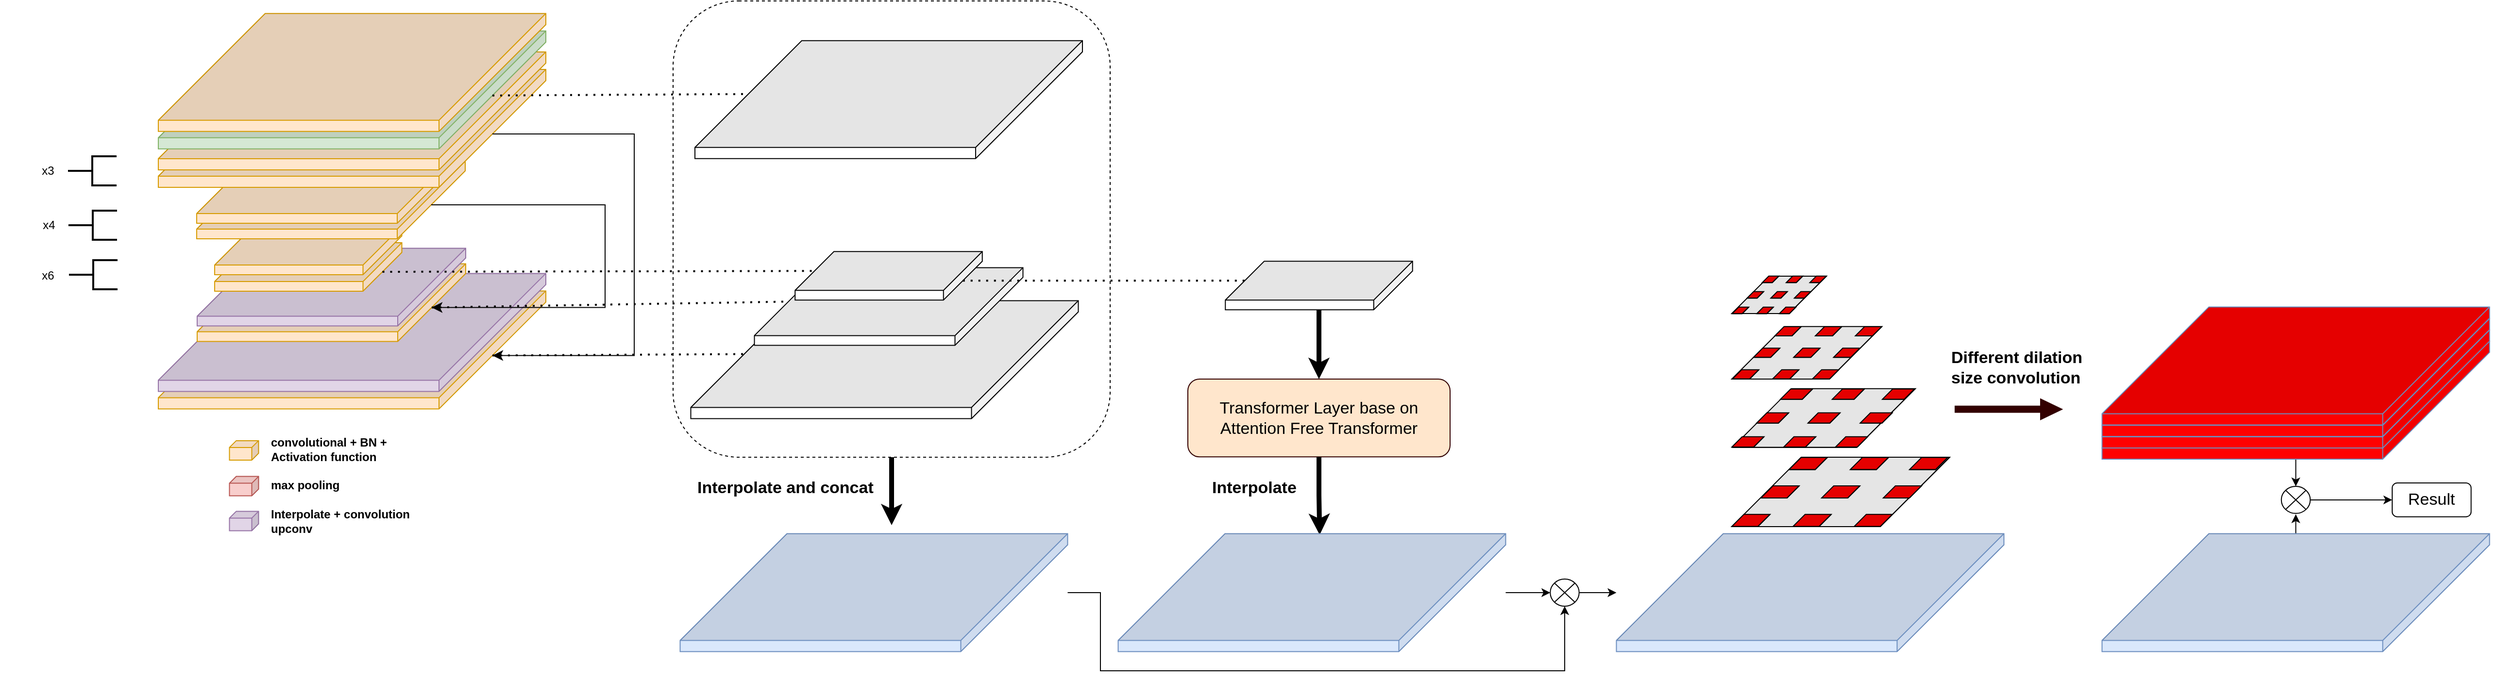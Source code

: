 <mxfile version="20.7.4" type="github">
  <diagram id="2DUUnCYvBqpXvS4ZBxQc" name="Recurrent Neural Network (RNN)">
    <mxGraphModel dx="3474" dy="1540" grid="1" gridSize="10" guides="1" tooltips="1" connect="1" arrows="1" fold="1" page="1" pageScale="1" pageWidth="827" pageHeight="1169" math="0" shadow="0">
      <root>
        <mxCell id="0" />
        <mxCell id="1" parent="0" />
        <mxCell id="FcZPNLN2SZ12-Trmu3FX-275" style="edgeStyle=orthogonalEdgeStyle;rounded=0;orthogonalLoop=1;jettySize=auto;html=1;fontSize=17;strokeWidth=5;" edge="1" parent="1" source="FcZPNLN2SZ12-Trmu3FX-272">
          <mxGeometry relative="1" as="geometry">
            <mxPoint x="855" y="1120" as="targetPoint" />
          </mxGeometry>
        </mxCell>
        <mxCell id="FcZPNLN2SZ12-Trmu3FX-272" value="" style="rounded=1;whiteSpace=wrap;html=1;gradientColor=none;fillColor=none;dashed=1;" vertex="1" parent="1">
          <mxGeometry x="630" y="580" width="450" height="470" as="geometry" />
        </mxCell>
        <mxCell id="FcZPNLN2SZ12-Trmu3FX-245" value="" style="group" vertex="1" connectable="0" parent="1">
          <mxGeometry x="100" y="860.69" width="399" height="139.5" as="geometry" />
        </mxCell>
        <mxCell id="FcZPNLN2SZ12-Trmu3FX-216" value="" style="shape=cube;whiteSpace=wrap;html=1;boundedLbl=1;backgroundOutline=1;darkOpacity=0.05;darkOpacity2=0.1;size=110;direction=east;flipH=0;fillColor=#ffe6cc;strokeColor=#d79b00;rotation=90;" vertex="1" parent="FcZPNLN2SZ12-Trmu3FX-245">
          <mxGeometry x="138.75" y="-120.75" width="121.5" height="399" as="geometry" />
        </mxCell>
        <mxCell id="FcZPNLN2SZ12-Trmu3FX-217" value="" style="shape=cube;whiteSpace=wrap;html=1;boundedLbl=1;backgroundOutline=1;darkOpacity=0.05;darkOpacity2=0.1;size=110;direction=east;flipH=0;fillColor=#e1d5e7;strokeColor=#9673a6;rotation=90;" vertex="1" parent="FcZPNLN2SZ12-Trmu3FX-245">
          <mxGeometry x="138.75" y="-138.75" width="121.5" height="399" as="geometry" />
        </mxCell>
        <mxCell id="FcZPNLN2SZ12-Trmu3FX-240" value="" style="group" vertex="1" connectable="0" parent="1">
          <mxGeometry x="140" y="834.75" width="276.5" height="96" as="geometry" />
        </mxCell>
        <mxCell id="FcZPNLN2SZ12-Trmu3FX-241" value="" style="shape=cube;whiteSpace=wrap;html=1;boundedLbl=1;backgroundOutline=1;darkOpacity=0.05;darkOpacity2=0.1;size=70;direction=east;flipH=0;fillColor=#ffe6cc;strokeColor=#d79b00;rotation=90;" vertex="1" parent="FcZPNLN2SZ12-Trmu3FX-240">
          <mxGeometry x="98.25" y="-82.25" width="80" height="276.5" as="geometry" />
        </mxCell>
        <mxCell id="FcZPNLN2SZ12-Trmu3FX-242" value="" style="shape=cube;whiteSpace=wrap;html=1;boundedLbl=1;backgroundOutline=1;darkOpacity=0.05;darkOpacity2=0.1;size=70;direction=east;flipH=0;fillColor=#e1d5e7;strokeColor=#9673a6;rotation=90;" vertex="1" parent="FcZPNLN2SZ12-Trmu3FX-240">
          <mxGeometry x="98.25" y="-98.25" width="80" height="276.5" as="geometry" />
        </mxCell>
        <mxCell id="FcZPNLN2SZ12-Trmu3FX-188" value="" style="group" vertex="1" connectable="0" parent="1">
          <mxGeometry x="158.005" y="812.005" width="192.75" height="67" as="geometry" />
        </mxCell>
        <mxCell id="FcZPNLN2SZ12-Trmu3FX-132" value="" style="shape=cube;whiteSpace=wrap;html=1;boundedLbl=1;backgroundOutline=1;darkOpacity=0.05;darkOpacity2=0.1;size=40;direction=east;flipH=0;fillColor=#ffe6cc;strokeColor=#d79b00;rotation=90;" vertex="1" parent="FcZPNLN2SZ12-Trmu3FX-188">
          <mxGeometry x="71.375" y="-54.375" width="50" height="192.75" as="geometry" />
        </mxCell>
        <mxCell id="FcZPNLN2SZ12-Trmu3FX-175" value="" style="shape=cube;whiteSpace=wrap;html=1;boundedLbl=1;backgroundOutline=1;darkOpacity=0.05;darkOpacity2=0.1;size=40;direction=east;flipH=0;fillColor=#ffe6cc;strokeColor=#d79b00;rotation=90;" vertex="1" parent="FcZPNLN2SZ12-Trmu3FX-188">
          <mxGeometry x="71.375" y="-71.375" width="50" height="192.75" as="geometry" />
        </mxCell>
        <mxCell id="FcZPNLN2SZ12-Trmu3FX-189" value="" style="group" vertex="1" connectable="0" parent="1">
          <mxGeometry x="139.5" y="729" width="276.5" height="96" as="geometry" />
        </mxCell>
        <mxCell id="FcZPNLN2SZ12-Trmu3FX-129" value="" style="shape=cube;whiteSpace=wrap;html=1;boundedLbl=1;backgroundOutline=1;darkOpacity=0.05;darkOpacity2=0.1;size=70;direction=east;flipH=0;fillColor=#ffe6cc;strokeColor=#d79b00;rotation=90;" vertex="1" parent="FcZPNLN2SZ12-Trmu3FX-189">
          <mxGeometry x="98.25" y="-82.25" width="80" height="276.5" as="geometry" />
        </mxCell>
        <mxCell id="FcZPNLN2SZ12-Trmu3FX-174" value="" style="shape=cube;whiteSpace=wrap;html=1;boundedLbl=1;backgroundOutline=1;darkOpacity=0.05;darkOpacity2=0.1;size=70;direction=east;flipH=0;fillColor=#ffe6cc;strokeColor=#d79b00;rotation=90;" vertex="1" parent="FcZPNLN2SZ12-Trmu3FX-189">
          <mxGeometry x="98.25" y="-98.25" width="80" height="276.5" as="geometry" />
        </mxCell>
        <mxCell id="FcZPNLN2SZ12-Trmu3FX-125" value="" style="shape=cube;whiteSpace=wrap;html=1;boundedLbl=1;backgroundOutline=1;darkOpacity=0.05;darkOpacity2=0.1;size=110;direction=east;flipH=0;fillColor=#ffe6cc;strokeColor=#d79b00;rotation=90;" vertex="1" parent="1">
          <mxGeometry x="238.75" y="511.75" width="121.5" height="399" as="geometry" />
        </mxCell>
        <mxCell id="FcZPNLN2SZ12-Trmu3FX-126" value="" style="shape=cube;whiteSpace=wrap;html=1;boundedLbl=1;backgroundOutline=1;darkOpacity=0.05;darkOpacity2=0.1;size=110;direction=east;flipH=0;fillColor=#ffe6cc;strokeColor=#d79b00;rotation=90;" vertex="1" parent="1">
          <mxGeometry x="238.75" y="493.75" width="121.5" height="399" as="geometry" />
        </mxCell>
        <mxCell id="FcZPNLN2SZ12-Trmu3FX-222" value="" style="shape=cube;whiteSpace=wrap;html=1;boundedLbl=1;backgroundOutline=1;darkOpacity=0.05;darkOpacity2=0.1;size=110;direction=east;flipH=0;fillColor=#d5e8d4;strokeColor=#82b366;rotation=90;" vertex="1" parent="1">
          <mxGeometry x="238.75" y="472.12" width="121.5" height="399" as="geometry" />
        </mxCell>
        <mxCell id="FcZPNLN2SZ12-Trmu3FX-223" value="" style="shape=cube;whiteSpace=wrap;html=1;boundedLbl=1;backgroundOutline=1;darkOpacity=0.05;darkOpacity2=0.1;size=110;direction=east;flipH=0;fillColor=#ffe6cc;strokeColor=#d79b00;rotation=90;" vertex="1" parent="1">
          <mxGeometry x="238.75" y="454.12" width="121.5" height="399" as="geometry" />
        </mxCell>
        <mxCell id="FcZPNLN2SZ12-Trmu3FX-229" value="" style="group" vertex="1" connectable="0" parent="1">
          <mxGeometry x="-63" y="740" width="120" height="30" as="geometry" />
        </mxCell>
        <mxCell id="FcZPNLN2SZ12-Trmu3FX-224" value="x3" style="text;html=1;strokeColor=none;fillColor=none;align=center;verticalAlign=middle;whiteSpace=wrap;rounded=0;" vertex="1" parent="FcZPNLN2SZ12-Trmu3FX-229">
          <mxGeometry y="5" width="99" height="20" as="geometry" />
        </mxCell>
        <mxCell id="FcZPNLN2SZ12-Trmu3FX-226" value="" style="strokeWidth=2;html=1;shape=mxgraph.flowchart.annotation_2;align=left;labelPosition=right;pointerEvents=1;" vertex="1" parent="FcZPNLN2SZ12-Trmu3FX-229">
          <mxGeometry x="70" width="50" height="30" as="geometry" />
        </mxCell>
        <mxCell id="FcZPNLN2SZ12-Trmu3FX-230" value="" style="group" vertex="1" connectable="0" parent="1">
          <mxGeometry x="12.5" y="796.01" width="120" height="30" as="geometry" />
        </mxCell>
        <mxCell id="FcZPNLN2SZ12-Trmu3FX-231" value="x4" style="text;html=1;strokeColor=none;fillColor=none;align=center;verticalAlign=middle;whiteSpace=wrap;rounded=0;" vertex="1" parent="FcZPNLN2SZ12-Trmu3FX-230">
          <mxGeometry x="-75" y="5" width="99" height="20" as="geometry" />
        </mxCell>
        <mxCell id="FcZPNLN2SZ12-Trmu3FX-232" value="" style="strokeWidth=2;html=1;shape=mxgraph.flowchart.annotation_2;align=left;labelPosition=right;pointerEvents=1;" vertex="1" parent="FcZPNLN2SZ12-Trmu3FX-230">
          <mxGeometry x="-5" width="50" height="30" as="geometry" />
        </mxCell>
        <mxCell id="FcZPNLN2SZ12-Trmu3FX-234" value="x6" style="text;html=1;strokeColor=none;fillColor=none;align=center;verticalAlign=middle;whiteSpace=wrap;rounded=0;" vertex="1" parent="1">
          <mxGeometry x="-63" y="853.12" width="99" height="20" as="geometry" />
        </mxCell>
        <mxCell id="FcZPNLN2SZ12-Trmu3FX-236" value="" style="shape=cube;whiteSpace=wrap;html=1;boundedLbl=1;backgroundOutline=1;darkOpacity=0.05;darkOpacity2=0.1;size=7;direction=east;flipH=1;fillColor=#ffe6cc;strokeColor=#d79b00;" vertex="1" parent="1">
          <mxGeometry x="173.25" y="1032.94" width="30" height="20" as="geometry" />
        </mxCell>
        <mxCell id="FcZPNLN2SZ12-Trmu3FX-237" value="convolutional + BN + Activation function" style="text;html=1;strokeColor=none;fillColor=none;align=left;verticalAlign=middle;whiteSpace=wrap;rounded=0;fontStyle=1" vertex="1" parent="1">
          <mxGeometry x="214.25" y="1030" width="169" height="23.88" as="geometry" />
        </mxCell>
        <mxCell id="FcZPNLN2SZ12-Trmu3FX-238" value="" style="shape=cube;whiteSpace=wrap;html=1;boundedLbl=1;backgroundOutline=1;darkOpacity=0.05;darkOpacity2=0.1;size=7;direction=east;flipH=1;fillColor=#f8cecc;strokeColor=#b85450;" vertex="1" parent="1">
          <mxGeometry x="173.25" y="1069.81" width="30" height="20" as="geometry" />
        </mxCell>
        <mxCell id="FcZPNLN2SZ12-Trmu3FX-239" value="max pooling" style="text;html=1;strokeColor=none;fillColor=none;align=left;verticalAlign=middle;whiteSpace=wrap;rounded=0;fontStyle=1" vertex="1" parent="1">
          <mxGeometry x="214.25" y="1066.87" width="138" height="23.88" as="geometry" />
        </mxCell>
        <mxCell id="FcZPNLN2SZ12-Trmu3FX-233" value="" style="strokeWidth=2;html=1;shape=mxgraph.flowchart.annotation_2;align=left;labelPosition=right;pointerEvents=1;" vertex="1" parent="1">
          <mxGeometry x="8" y="847" width="50" height="30" as="geometry" />
        </mxCell>
        <mxCell id="FcZPNLN2SZ12-Trmu3FX-247" value="" style="shape=cube;whiteSpace=wrap;html=1;boundedLbl=1;backgroundOutline=1;darkOpacity=0.05;darkOpacity2=0.1;size=7;direction=east;flipH=1;fillColor=#e1d5e7;strokeColor=#9673a6;" vertex="1" parent="1">
          <mxGeometry x="173.25" y="1105.69" width="30" height="20" as="geometry" />
        </mxCell>
        <mxCell id="FcZPNLN2SZ12-Trmu3FX-248" value="Interpolate + convolution&lt;br&gt;upconv" style="text;html=1;strokeColor=none;fillColor=none;align=left;verticalAlign=middle;whiteSpace=wrap;rounded=0;fontStyle=1" vertex="1" parent="1">
          <mxGeometry x="214.25" y="1103.75" width="156.5" height="23.88" as="geometry" />
        </mxCell>
        <mxCell id="FcZPNLN2SZ12-Trmu3FX-252" value="" style="edgeStyle=elbowEdgeStyle;elbow=horizontal;endArrow=classic;html=1;curved=0;rounded=0;endSize=8;startSize=8;exitX=0;exitY=0;exitDx=66.5;exitDy=55;exitPerimeter=0;entryX=0;entryY=0;entryDx=66.5;entryDy=55;entryPerimeter=0;" edge="1" parent="1" source="FcZPNLN2SZ12-Trmu3FX-125" target="FcZPNLN2SZ12-Trmu3FX-216">
          <mxGeometry width="50" height="50" relative="1" as="geometry">
            <mxPoint x="270" y="840" as="sourcePoint" />
            <mxPoint x="320" y="790" as="targetPoint" />
            <Array as="points">
              <mxPoint x="590" y="830" />
            </Array>
          </mxGeometry>
        </mxCell>
        <mxCell id="FcZPNLN2SZ12-Trmu3FX-253" value="" style="edgeStyle=elbowEdgeStyle;elbow=horizontal;endArrow=classic;html=1;curved=0;rounded=0;endSize=8;startSize=8;exitX=0;exitY=0;exitDx=45;exitDy=35;exitPerimeter=0;entryX=0;entryY=0;entryDx=45;entryDy=35;entryPerimeter=0;" edge="1" parent="1" source="FcZPNLN2SZ12-Trmu3FX-129" target="FcZPNLN2SZ12-Trmu3FX-241">
          <mxGeometry width="50" height="50" relative="1" as="geometry">
            <mxPoint x="454.0" y="727.0" as="sourcePoint" />
            <mxPoint x="454.0" y="955.19" as="targetPoint" />
            <Array as="points">
              <mxPoint x="560" y="850" />
            </Array>
          </mxGeometry>
        </mxCell>
        <mxCell id="FcZPNLN2SZ12-Trmu3FX-260" value="" style="shape=cube;whiteSpace=wrap;html=1;boundedLbl=1;backgroundOutline=1;darkOpacity=0.05;darkOpacity2=0.1;size=110;direction=east;flipH=0;rotation=90;" vertex="1" parent="1">
          <mxGeometry x="791.25" y="482.12" width="121.5" height="399" as="geometry" />
        </mxCell>
        <mxCell id="FcZPNLN2SZ12-Trmu3FX-264" value="" style="shape=cube;whiteSpace=wrap;html=1;boundedLbl=1;backgroundOutline=1;darkOpacity=0.05;darkOpacity2=0.1;size=110;direction=east;flipH=0;rotation=90;" vertex="1" parent="1">
          <mxGeometry x="787" y="750" width="121.5" height="399" as="geometry" />
        </mxCell>
        <mxCell id="FcZPNLN2SZ12-Trmu3FX-263" value="" style="shape=cube;whiteSpace=wrap;html=1;boundedLbl=1;backgroundOutline=1;darkOpacity=0.05;darkOpacity2=0.1;size=70;direction=east;flipH=0;rotation=90;" vertex="1" parent="1">
          <mxGeometry x="812" y="756.44" width="80" height="276.5" as="geometry" />
        </mxCell>
        <mxCell id="FcZPNLN2SZ12-Trmu3FX-266" value="" style="shape=cube;whiteSpace=wrap;html=1;boundedLbl=1;backgroundOutline=1;darkOpacity=0.05;darkOpacity2=0.1;size=40;direction=east;flipH=0;rotation=90;" vertex="1" parent="1">
          <mxGeometry x="827" y="766.74" width="50" height="192.75" as="geometry" />
        </mxCell>
        <mxCell id="FcZPNLN2SZ12-Trmu3FX-268" value="" style="endArrow=none;dashed=1;html=1;dashPattern=1 3;strokeWidth=2;rounded=0;exitX=0;exitY=0;exitDx=66.5;exitDy=55;exitPerimeter=0;entryX=0;entryY=0;entryDx=55;entryDy=344;entryPerimeter=0;" edge="1" parent="1" source="FcZPNLN2SZ12-Trmu3FX-222" target="FcZPNLN2SZ12-Trmu3FX-260">
          <mxGeometry width="50" height="50" relative="1" as="geometry">
            <mxPoint x="390" y="840" as="sourcePoint" />
            <mxPoint x="440" y="790" as="targetPoint" />
          </mxGeometry>
        </mxCell>
        <mxCell id="FcZPNLN2SZ12-Trmu3FX-269" value="" style="endArrow=none;dashed=1;html=1;dashPattern=1 3;strokeWidth=2;rounded=0;exitX=0;exitY=0;exitDx=30;exitDy=20;exitPerimeter=0;entryX=0;entryY=0;entryDx=20;entryDy=172.75;entryPerimeter=0;" edge="1" parent="1" source="FcZPNLN2SZ12-Trmu3FX-132" target="FcZPNLN2SZ12-Trmu3FX-266">
          <mxGeometry width="50" height="50" relative="1" as="geometry">
            <mxPoint x="447.0" y="824.59" as="sourcePoint" />
            <mxPoint x="640" y="854" as="targetPoint" />
          </mxGeometry>
        </mxCell>
        <mxCell id="FcZPNLN2SZ12-Trmu3FX-270" value="" style="endArrow=none;dashed=1;html=1;dashPattern=1 3;strokeWidth=2;rounded=0;exitX=0;exitY=0;exitDx=45;exitDy=35;exitPerimeter=0;entryX=0;entryY=0;entryDx=35;entryDy=241.5;entryPerimeter=0;" edge="1" parent="1" source="FcZPNLN2SZ12-Trmu3FX-241" target="FcZPNLN2SZ12-Trmu3FX-263">
          <mxGeometry width="50" height="50" relative="1" as="geometry">
            <mxPoint x="390" y="900" as="sourcePoint" />
            <mxPoint x="745.625" y="868.115" as="targetPoint" />
          </mxGeometry>
        </mxCell>
        <mxCell id="FcZPNLN2SZ12-Trmu3FX-271" value="" style="endArrow=none;dashed=1;html=1;dashPattern=1 3;strokeWidth=2;rounded=0;exitX=0;exitY=0;exitDx=66.5;exitDy=55;exitPerimeter=0;entryX=0;entryY=0;entryDx=55;entryDy=344;entryPerimeter=0;" edge="1" parent="1" source="FcZPNLN2SZ12-Trmu3FX-216" target="FcZPNLN2SZ12-Trmu3FX-264">
          <mxGeometry width="50" height="50" relative="1" as="geometry">
            <mxPoint x="391.5" y="905.75" as="sourcePoint" />
            <mxPoint x="758.75" y="899.69" as="targetPoint" />
          </mxGeometry>
        </mxCell>
        <mxCell id="FcZPNLN2SZ12-Trmu3FX-273" value="&lt;font style=&quot;font-size: 17px;&quot;&gt;Interpolate and concat&lt;/font&gt;" style="text;html=1;strokeColor=none;fillColor=none;align=left;verticalAlign=middle;whiteSpace=wrap;rounded=0;fontStyle=1" vertex="1" parent="1">
          <mxGeometry x="652.5" y="1069.81" width="224.5" height="23.88" as="geometry" />
        </mxCell>
        <mxCell id="FcZPNLN2SZ12-Trmu3FX-390" style="edgeStyle=orthogonalEdgeStyle;rounded=0;orthogonalLoop=1;jettySize=auto;html=1;entryX=0.5;entryY=1;entryDx=0;entryDy=0;strokeWidth=1;fontSize=17;" edge="1" parent="1" source="FcZPNLN2SZ12-Trmu3FX-274" target="FcZPNLN2SZ12-Trmu3FX-387">
          <mxGeometry relative="1" as="geometry">
            <Array as="points">
              <mxPoint x="1070" y="1189" />
              <mxPoint x="1070" y="1270" />
              <mxPoint x="1548" y="1270" />
            </Array>
          </mxGeometry>
        </mxCell>
        <mxCell id="FcZPNLN2SZ12-Trmu3FX-274" value="" style="shape=cube;whiteSpace=wrap;html=1;boundedLbl=1;backgroundOutline=1;darkOpacity=0.05;darkOpacity2=0.1;size=110;direction=east;flipH=0;rotation=90;fillColor=#dae8fc;strokeColor=#6c8ebf;" vertex="1" parent="1">
          <mxGeometry x="776" y="990" width="121.5" height="399" as="geometry" />
        </mxCell>
        <mxCell id="FcZPNLN2SZ12-Trmu3FX-276" value="" style="endArrow=none;dashed=1;html=1;dashPattern=1 3;strokeWidth=2;rounded=0;exitX=0;exitY=0;exitDx=30;exitDy=20;exitPerimeter=0;entryX=0;entryY=0;entryDx=20;entryDy=172.75;entryPerimeter=0;" edge="1" parent="1" source="FcZPNLN2SZ12-Trmu3FX-266" target="FcZPNLN2SZ12-Trmu3FX-277">
          <mxGeometry width="50" height="50" relative="1" as="geometry">
            <mxPoint x="1159.995" y="767.635" as="sourcePoint" />
            <mxPoint x="1200" y="868" as="targetPoint" />
          </mxGeometry>
        </mxCell>
        <mxCell id="FcZPNLN2SZ12-Trmu3FX-277" value="" style="shape=cube;whiteSpace=wrap;html=1;boundedLbl=1;backgroundOutline=1;darkOpacity=0.05;darkOpacity2=0.1;size=40;direction=east;flipH=0;rotation=90;" vertex="1" parent="1">
          <mxGeometry x="1270" y="776.74" width="50" height="192.75" as="geometry" />
        </mxCell>
        <mxCell id="FcZPNLN2SZ12-Trmu3FX-278" value="Transformer Layer base on Attention Free Transformer" style="rounded=1;whiteSpace=wrap;html=1;fontSize=17;fillColor=#ffe6cc;strokeColor=#330000;" vertex="1" parent="1">
          <mxGeometry x="1160" y="969.49" width="270" height="80.19" as="geometry" />
        </mxCell>
        <mxCell id="FcZPNLN2SZ12-Trmu3FX-279" style="edgeStyle=orthogonalEdgeStyle;rounded=0;orthogonalLoop=1;jettySize=auto;html=1;fontSize=17;strokeWidth=5;entryX=0.5;entryY=0;entryDx=0;entryDy=0;" edge="1" parent="1" source="FcZPNLN2SZ12-Trmu3FX-277" target="FcZPNLN2SZ12-Trmu3FX-278">
          <mxGeometry relative="1" as="geometry">
            <mxPoint x="901.0" y="1130" as="targetPoint" />
            <mxPoint x="901.0" y="1060" as="sourcePoint" />
          </mxGeometry>
        </mxCell>
        <mxCell id="FcZPNLN2SZ12-Trmu3FX-281" style="edgeStyle=orthogonalEdgeStyle;rounded=0;orthogonalLoop=1;jettySize=auto;html=1;fontSize=17;strokeWidth=5;entryX=0.01;entryY=0.48;entryDx=0;entryDy=0;entryPerimeter=0;exitX=0.5;exitY=1;exitDx=0;exitDy=0;" edge="1" parent="1" source="FcZPNLN2SZ12-Trmu3FX-278" target="FcZPNLN2SZ12-Trmu3FX-282">
          <mxGeometry relative="1" as="geometry">
            <mxPoint x="1305" y="1177.19" as="targetPoint" />
            <mxPoint x="1305" y="1075.115" as="sourcePoint" />
          </mxGeometry>
        </mxCell>
        <mxCell id="FcZPNLN2SZ12-Trmu3FX-389" style="edgeStyle=orthogonalEdgeStyle;rounded=0;orthogonalLoop=1;jettySize=auto;html=1;entryX=0;entryY=0.5;entryDx=0;entryDy=0;strokeWidth=1;fontSize=17;" edge="1" parent="1" source="FcZPNLN2SZ12-Trmu3FX-282" target="FcZPNLN2SZ12-Trmu3FX-387">
          <mxGeometry relative="1" as="geometry" />
        </mxCell>
        <mxCell id="FcZPNLN2SZ12-Trmu3FX-282" value="" style="shape=cube;whiteSpace=wrap;html=1;boundedLbl=1;backgroundOutline=1;darkOpacity=0.05;darkOpacity2=0.1;size=110;direction=east;flipH=0;rotation=90;fillColor=#dae8fc;strokeColor=#6c8ebf;" vertex="1" parent="1">
          <mxGeometry x="1227" y="990" width="121.5" height="399" as="geometry" />
        </mxCell>
        <mxCell id="FcZPNLN2SZ12-Trmu3FX-283" value="&lt;font style=&quot;font-size: 17px;&quot;&gt;Interpolate&lt;/font&gt;" style="text;html=1;strokeColor=none;fillColor=none;align=left;verticalAlign=middle;whiteSpace=wrap;rounded=0;fontStyle=1" vertex="1" parent="1">
          <mxGeometry x="1183" y="1069.81" width="116" height="23.88" as="geometry" />
        </mxCell>
        <mxCell id="FcZPNLN2SZ12-Trmu3FX-287" value="" style="shape=singleArrow;whiteSpace=wrap;html=1;strokeColor=#330000;fontSize=17;fillColor=#330000;gradientColor=none;" vertex="1" parent="1">
          <mxGeometry x="1950" y="990" width="110" height="21.19" as="geometry" />
        </mxCell>
        <mxCell id="FcZPNLN2SZ12-Trmu3FX-288" value="" style="shape=cube;whiteSpace=wrap;html=1;boundedLbl=1;backgroundOutline=1;darkOpacity=0.05;darkOpacity2=0.1;size=110;direction=east;flipH=0;rotation=90;fillColor=#dae8fc;strokeColor=#6c8ebf;" vertex="1" parent="1">
          <mxGeometry x="1740" y="990" width="121.5" height="399" as="geometry" />
        </mxCell>
        <mxCell id="FcZPNLN2SZ12-Trmu3FX-304" value="" style="group" vertex="1" connectable="0" parent="1">
          <mxGeometry x="1720" y="1050" width="224.44" height="71.5" as="geometry" />
        </mxCell>
        <mxCell id="FcZPNLN2SZ12-Trmu3FX-290" value="" style="shape=cube;whiteSpace=wrap;html=1;boundedLbl=1;backgroundOutline=1;darkOpacity=0.05;darkOpacity2=0.1;size=122;direction=east;flipH=0;rotation=90;" vertex="1" parent="FcZPNLN2SZ12-Trmu3FX-304">
          <mxGeometry x="76.47" y="-76.47" width="71.5" height="224.44" as="geometry" />
        </mxCell>
        <mxCell id="FcZPNLN2SZ12-Trmu3FX-291" value="" style="shape=cube;whiteSpace=wrap;html=1;boundedLbl=1;backgroundOutline=1;darkOpacity=0.05;darkOpacity2=0.1;size=122;direction=east;flipH=0;rotation=90;fillColor=#FF0000;" vertex="1" parent="FcZPNLN2SZ12-Trmu3FX-304">
          <mxGeometry x="72.47" y="-13.23" width="12.5" height="39.44" as="geometry" />
        </mxCell>
        <mxCell id="FcZPNLN2SZ12-Trmu3FX-292" value="" style="shape=cube;whiteSpace=wrap;html=1;boundedLbl=1;backgroundOutline=1;darkOpacity=0.05;darkOpacity2=0.1;size=122;direction=east;flipH=0;rotation=90;fillColor=#FF0000;" vertex="1" parent="FcZPNLN2SZ12-Trmu3FX-304">
          <mxGeometry x="196.47" y="-13.23" width="12.5" height="39.44" as="geometry" />
        </mxCell>
        <mxCell id="FcZPNLN2SZ12-Trmu3FX-293" value="" style="shape=cube;whiteSpace=wrap;html=1;boundedLbl=1;backgroundOutline=1;darkOpacity=0.05;darkOpacity2=0.1;size=13;direction=east;flipH=0;rotation=90;fillColor=#FF0000;" vertex="1" parent="FcZPNLN2SZ12-Trmu3FX-304">
          <mxGeometry x="13.47" y="45.4" width="12.5" height="39.44" as="geometry" />
        </mxCell>
        <mxCell id="FcZPNLN2SZ12-Trmu3FX-294" value="" style="shape=cube;whiteSpace=wrap;html=1;boundedLbl=1;backgroundOutline=1;darkOpacity=0.05;darkOpacity2=0.1;size=13;direction=east;flipH=0;rotation=90;fillColor=#FF0000;" vertex="1" parent="FcZPNLN2SZ12-Trmu3FX-304">
          <mxGeometry x="139.47" y="45.4" width="12.5" height="39.44" as="geometry" />
        </mxCell>
        <mxCell id="FcZPNLN2SZ12-Trmu3FX-295" value="" style="shape=cube;whiteSpace=wrap;html=1;boundedLbl=1;backgroundOutline=1;darkOpacity=0.05;darkOpacity2=0.1;size=13;direction=east;flipH=0;rotation=90;fillColor=#FF0000;" vertex="1" parent="FcZPNLN2SZ12-Trmu3FX-304">
          <mxGeometry x="76.47" y="45.4" width="12.5" height="39.44" as="geometry" />
        </mxCell>
        <mxCell id="FcZPNLN2SZ12-Trmu3FX-296" value="" style="shape=cube;whiteSpace=wrap;html=1;boundedLbl=1;backgroundOutline=1;darkOpacity=0.05;darkOpacity2=0.1;size=13;direction=east;flipH=0;rotation=90;fillColor=#FF0000;" vertex="1" parent="FcZPNLN2SZ12-Trmu3FX-304">
          <mxGeometry x="135.47" y="-13.23" width="12.5" height="39.44" as="geometry" />
        </mxCell>
        <mxCell id="FcZPNLN2SZ12-Trmu3FX-298" value="" style="shape=cube;whiteSpace=wrap;html=1;boundedLbl=1;backgroundOutline=1;darkOpacity=0.05;darkOpacity2=0.1;size=13;direction=east;flipH=0;rotation=90;fillColor=#FF0000;" vertex="1" parent="FcZPNLN2SZ12-Trmu3FX-304">
          <mxGeometry x="43.47" y="16.03" width="12.5" height="39.44" as="geometry" />
        </mxCell>
        <mxCell id="FcZPNLN2SZ12-Trmu3FX-299" value="" style="shape=cube;whiteSpace=wrap;html=1;boundedLbl=1;backgroundOutline=1;darkOpacity=0.05;darkOpacity2=0.1;size=13;direction=east;flipH=0;rotation=90;fillColor=#FF0000;" vertex="1" parent="FcZPNLN2SZ12-Trmu3FX-304">
          <mxGeometry x="169.47" y="16.03" width="12.5" height="39.44" as="geometry" />
        </mxCell>
        <mxCell id="FcZPNLN2SZ12-Trmu3FX-303" value="" style="shape=cube;whiteSpace=wrap;html=1;boundedLbl=1;backgroundOutline=1;darkOpacity=0.05;darkOpacity2=0.1;size=13;direction=east;flipH=0;rotation=90;fillColor=#FF0000;" vertex="1" parent="FcZPNLN2SZ12-Trmu3FX-304">
          <mxGeometry x="105.97" y="16.03" width="12.5" height="39.44" as="geometry" />
        </mxCell>
        <mxCell id="FcZPNLN2SZ12-Trmu3FX-316" value="" style="group" vertex="1" connectable="0" parent="1">
          <mxGeometry x="1720" y="979.58" width="190" height="60" as="geometry" />
        </mxCell>
        <mxCell id="FcZPNLN2SZ12-Trmu3FX-317" value="" style="shape=cube;whiteSpace=wrap;html=1;boundedLbl=1;backgroundOutline=1;darkOpacity=0.05;darkOpacity2=0.1;size=122;direction=east;flipH=0;rotation=90;" vertex="1" parent="FcZPNLN2SZ12-Trmu3FX-316">
          <mxGeometry x="64.736" y="-64.171" width="60.528" height="188.341" as="geometry" />
        </mxCell>
        <mxCell id="FcZPNLN2SZ12-Trmu3FX-318" value="" style="shape=cube;whiteSpace=wrap;html=1;boundedLbl=1;backgroundOutline=1;darkOpacity=0.05;darkOpacity2=0.1;size=122;direction=east;flipH=0;rotation=90;fillColor=#FF0000;" vertex="1" parent="FcZPNLN2SZ12-Trmu3FX-316">
          <mxGeometry x="61.35" y="-11.102" width="10.582" height="33.097" as="geometry" />
        </mxCell>
        <mxCell id="FcZPNLN2SZ12-Trmu3FX-319" value="" style="shape=cube;whiteSpace=wrap;html=1;boundedLbl=1;backgroundOutline=1;darkOpacity=0.05;darkOpacity2=0.1;size=122;direction=east;flipH=0;rotation=90;fillColor=#FF0000;" vertex="1" parent="FcZPNLN2SZ12-Trmu3FX-316">
          <mxGeometry x="166.322" y="-11.102" width="10.582" height="33.097" as="geometry" />
        </mxCell>
        <mxCell id="FcZPNLN2SZ12-Trmu3FX-320" value="" style="shape=cube;whiteSpace=wrap;html=1;boundedLbl=1;backgroundOutline=1;darkOpacity=0.05;darkOpacity2=0.1;size=13;direction=east;flipH=0;rotation=90;fillColor=#FF0000;" vertex="1" parent="FcZPNLN2SZ12-Trmu3FX-316">
          <mxGeometry x="11.403" y="38.098" width="10.582" height="33.097" as="geometry" />
        </mxCell>
        <mxCell id="FcZPNLN2SZ12-Trmu3FX-321" value="" style="shape=cube;whiteSpace=wrap;html=1;boundedLbl=1;backgroundOutline=1;darkOpacity=0.05;darkOpacity2=0.1;size=13;direction=east;flipH=0;rotation=90;fillColor=#FF0000;" vertex="1" parent="FcZPNLN2SZ12-Trmu3FX-316">
          <mxGeometry x="118.069" y="38.098" width="10.582" height="33.097" as="geometry" />
        </mxCell>
        <mxCell id="FcZPNLN2SZ12-Trmu3FX-322" value="" style="shape=cube;whiteSpace=wrap;html=1;boundedLbl=1;backgroundOutline=1;darkOpacity=0.05;darkOpacity2=0.1;size=13;direction=east;flipH=0;rotation=90;fillColor=#FF0000;" vertex="1" parent="FcZPNLN2SZ12-Trmu3FX-316">
          <mxGeometry x="64.736" y="38.098" width="10.582" height="33.097" as="geometry" />
        </mxCell>
        <mxCell id="FcZPNLN2SZ12-Trmu3FX-323" value="" style="shape=cube;whiteSpace=wrap;html=1;boundedLbl=1;backgroundOutline=1;darkOpacity=0.05;darkOpacity2=0.1;size=13;direction=east;flipH=0;rotation=90;fillColor=#FF0000;" vertex="1" parent="FcZPNLN2SZ12-Trmu3FX-316">
          <mxGeometry x="114.682" y="-11.102" width="10.582" height="33.097" as="geometry" />
        </mxCell>
        <mxCell id="FcZPNLN2SZ12-Trmu3FX-324" value="" style="shape=cube;whiteSpace=wrap;html=1;boundedLbl=1;backgroundOutline=1;darkOpacity=0.05;darkOpacity2=0.1;size=13;direction=east;flipH=0;rotation=90;fillColor=#FF0000;" vertex="1" parent="FcZPNLN2SZ12-Trmu3FX-316">
          <mxGeometry x="36.8" y="13.452" width="10.582" height="33.097" as="geometry" />
        </mxCell>
        <mxCell id="FcZPNLN2SZ12-Trmu3FX-325" value="" style="shape=cube;whiteSpace=wrap;html=1;boundedLbl=1;backgroundOutline=1;darkOpacity=0.05;darkOpacity2=0.1;size=13;direction=east;flipH=0;rotation=90;fillColor=#FF0000;" vertex="1" parent="FcZPNLN2SZ12-Trmu3FX-316">
          <mxGeometry x="143.465" y="13.452" width="10.582" height="33.097" as="geometry" />
        </mxCell>
        <mxCell id="FcZPNLN2SZ12-Trmu3FX-326" value="" style="shape=cube;whiteSpace=wrap;html=1;boundedLbl=1;backgroundOutline=1;darkOpacity=0.05;darkOpacity2=0.1;size=13;direction=east;flipH=0;rotation=90;fillColor=#FF0000;" vertex="1" parent="FcZPNLN2SZ12-Trmu3FX-316">
          <mxGeometry x="89.709" y="13.452" width="10.582" height="33.097" as="geometry" />
        </mxCell>
        <mxCell id="FcZPNLN2SZ12-Trmu3FX-340" value="" style="group" vertex="1" connectable="0" parent="1">
          <mxGeometry x="1720.002" y="915.336" width="154.597" height="54.157" as="geometry" />
        </mxCell>
        <mxCell id="FcZPNLN2SZ12-Trmu3FX-329" value="" style="shape=cube;whiteSpace=wrap;html=1;boundedLbl=1;backgroundOutline=1;darkOpacity=0.05;darkOpacity2=0.1;size=122;direction=east;flipH=0;rotation=90;" vertex="1" parent="FcZPNLN2SZ12-Trmu3FX-340">
          <mxGeometry x="50.22" y="-50.22" width="54.157" height="154.597" as="geometry" />
        </mxCell>
        <mxCell id="FcZPNLN2SZ12-Trmu3FX-330" value="" style="shape=cube;whiteSpace=wrap;html=1;boundedLbl=1;backgroundOutline=1;darkOpacity=0.05;darkOpacity2=0.1;size=122;direction=east;flipH=0;rotation=90;fillColor=#FF0000;" vertex="1" parent="FcZPNLN2SZ12-Trmu3FX-340">
          <mxGeometry x="53.19" y="-8.659" width="9.468" height="27.167" as="geometry" />
        </mxCell>
        <mxCell id="FcZPNLN2SZ12-Trmu3FX-331" value="" style="shape=cube;whiteSpace=wrap;html=1;boundedLbl=1;backgroundOutline=1;darkOpacity=0.05;darkOpacity2=0.1;size=122;direction=east;flipH=0;rotation=90;fillColor=#FF0000;" vertex="1" parent="FcZPNLN2SZ12-Trmu3FX-340">
          <mxGeometry x="136.113" y="-8.629" width="9.468" height="27.167" as="geometry" />
        </mxCell>
        <mxCell id="FcZPNLN2SZ12-Trmu3FX-332" value="" style="shape=cube;whiteSpace=wrap;html=1;boundedLbl=1;backgroundOutline=1;darkOpacity=0.05;darkOpacity2=0.1;size=13;direction=east;flipH=0;rotation=90;fillColor=#FF0000;" vertex="1" parent="FcZPNLN2SZ12-Trmu3FX-340">
          <mxGeometry x="9.591" y="35.726" width="9.468" height="27.167" as="geometry" />
        </mxCell>
        <mxCell id="FcZPNLN2SZ12-Trmu3FX-333" value="" style="shape=cube;whiteSpace=wrap;html=1;boundedLbl=1;backgroundOutline=1;darkOpacity=0.05;darkOpacity2=0.1;size=13;direction=east;flipH=0;rotation=90;fillColor=#FF0000;" vertex="1" parent="FcZPNLN2SZ12-Trmu3FX-340">
          <mxGeometry x="91.909" y="35.726" width="9.468" height="27.167" as="geometry" />
        </mxCell>
        <mxCell id="FcZPNLN2SZ12-Trmu3FX-334" value="" style="shape=cube;whiteSpace=wrap;html=1;boundedLbl=1;backgroundOutline=1;darkOpacity=0.05;darkOpacity2=0.1;size=13;direction=east;flipH=0;rotation=90;fillColor=#FF0000;" vertex="1" parent="FcZPNLN2SZ12-Trmu3FX-340">
          <mxGeometry x="50.84" y="35.726" width="9.468" height="27.167" as="geometry" />
        </mxCell>
        <mxCell id="FcZPNLN2SZ12-Trmu3FX-335" value="" style="shape=cube;whiteSpace=wrap;html=1;boundedLbl=1;backgroundOutline=1;darkOpacity=0.05;darkOpacity2=0.1;size=13;direction=east;flipH=0;rotation=90;fillColor=#FF0000;" vertex="1" parent="FcZPNLN2SZ12-Trmu3FX-340">
          <mxGeometry x="94.909" y="-8.659" width="9.468" height="27.167" as="geometry" />
        </mxCell>
        <mxCell id="FcZPNLN2SZ12-Trmu3FX-336" value="" style="shape=cube;whiteSpace=wrap;html=1;boundedLbl=1;backgroundOutline=1;darkOpacity=0.05;darkOpacity2=0.1;size=13;direction=east;flipH=0;rotation=90;fillColor=#FF0000;" vertex="1" parent="FcZPNLN2SZ12-Trmu3FX-340">
          <mxGeometry x="31.224" y="13.495" width="9.468" height="27.167" as="geometry" />
        </mxCell>
        <mxCell id="FcZPNLN2SZ12-Trmu3FX-337" value="" style="shape=cube;whiteSpace=wrap;html=1;boundedLbl=1;backgroundOutline=1;darkOpacity=0.05;darkOpacity2=0.1;size=13;direction=east;flipH=0;rotation=90;fillColor=#FF0000;" vertex="1" parent="FcZPNLN2SZ12-Trmu3FX-340">
          <mxGeometry x="113.662" y="13.495" width="9.468" height="27.167" as="geometry" />
        </mxCell>
        <mxCell id="FcZPNLN2SZ12-Trmu3FX-338" value="" style="shape=cube;whiteSpace=wrap;html=1;boundedLbl=1;backgroundOutline=1;darkOpacity=0.05;darkOpacity2=0.1;size=13;direction=east;flipH=0;rotation=90;fillColor=#FF0000;" vertex="1" parent="FcZPNLN2SZ12-Trmu3FX-340">
          <mxGeometry x="72.564" y="13.495" width="9.468" height="27.167" as="geometry" />
        </mxCell>
        <mxCell id="FcZPNLN2SZ12-Trmu3FX-352" value="" style="group" vertex="1" connectable="0" parent="1">
          <mxGeometry x="1719.998" y="863.386" width="97.524" height="38.725" as="geometry" />
        </mxCell>
        <mxCell id="FcZPNLN2SZ12-Trmu3FX-342" value="" style="shape=cube;whiteSpace=wrap;html=1;boundedLbl=1;backgroundOutline=1;darkOpacity=0.05;darkOpacity2=0.1;size=122;direction=east;flipH=0;rotation=90;" vertex="1" parent="FcZPNLN2SZ12-Trmu3FX-352">
          <mxGeometry x="29.475" y="-29.404" width="38.534" height="97.485" as="geometry" />
        </mxCell>
        <mxCell id="FcZPNLN2SZ12-Trmu3FX-343" value="" style="shape=cube;whiteSpace=wrap;html=1;boundedLbl=1;backgroundOutline=1;darkOpacity=0.05;darkOpacity2=0.1;size=122;direction=east;flipH=0;rotation=90;fillColor=#FF0000;" vertex="1" parent="FcZPNLN2SZ12-Trmu3FX-352">
          <mxGeometry x="36.589" y="-5.197" width="6.737" height="17.131" as="geometry" />
        </mxCell>
        <mxCell id="FcZPNLN2SZ12-Trmu3FX-344" value="" style="shape=cube;whiteSpace=wrap;html=1;boundedLbl=1;backgroundOutline=1;darkOpacity=0.05;darkOpacity2=0.1;size=122;direction=east;flipH=0;rotation=90;fillColor=#FF0000;" vertex="1" parent="FcZPNLN2SZ12-Trmu3FX-352">
          <mxGeometry x="85.59" y="-5.178" width="6.737" height="17.131" as="geometry" />
        </mxCell>
        <mxCell id="FcZPNLN2SZ12-Trmu3FX-345" value="" style="shape=cube;whiteSpace=wrap;html=1;boundedLbl=1;backgroundOutline=1;darkOpacity=0.05;darkOpacity2=0.1;size=13;direction=east;flipH=0;rotation=90;fillColor=#FF0000;" vertex="1" parent="FcZPNLN2SZ12-Trmu3FX-352">
          <mxGeometry x="5.567" y="26.791" width="6.737" height="17.131" as="geometry" />
        </mxCell>
        <mxCell id="FcZPNLN2SZ12-Trmu3FX-346" value="" style="shape=cube;whiteSpace=wrap;html=1;boundedLbl=1;backgroundOutline=1;darkOpacity=0.05;darkOpacity2=0.1;size=13;direction=east;flipH=0;rotation=90;fillColor=#FF0000;" vertex="1" parent="FcZPNLN2SZ12-Trmu3FX-352">
          <mxGeometry x="54.138" y="26.791" width="6.737" height="17.131" as="geometry" />
        </mxCell>
        <mxCell id="FcZPNLN2SZ12-Trmu3FX-347" value="" style="shape=cube;whiteSpace=wrap;html=1;boundedLbl=1;backgroundOutline=1;darkOpacity=0.05;darkOpacity2=0.1;size=13;direction=east;flipH=0;rotation=90;fillColor=#FF0000;" vertex="1" parent="FcZPNLN2SZ12-Trmu3FX-352">
          <mxGeometry x="30.916" y="26.791" width="6.737" height="17.131" as="geometry" />
        </mxCell>
        <mxCell id="FcZPNLN2SZ12-Trmu3FX-348" value="" style="shape=cube;whiteSpace=wrap;html=1;boundedLbl=1;backgroundOutline=1;darkOpacity=0.05;darkOpacity2=0.1;size=13;direction=east;flipH=0;rotation=90;fillColor=#FF0000;" vertex="1" parent="FcZPNLN2SZ12-Trmu3FX-352">
          <mxGeometry x="61.273" y="-5.197" width="6.737" height="17.131" as="geometry" />
        </mxCell>
        <mxCell id="FcZPNLN2SZ12-Trmu3FX-349" value="" style="shape=cube;whiteSpace=wrap;html=1;boundedLbl=1;backgroundOutline=1;darkOpacity=0.05;darkOpacity2=0.1;size=13;direction=east;flipH=0;rotation=90;fillColor=#FF0000;" vertex="1" parent="FcZPNLN2SZ12-Trmu3FX-352">
          <mxGeometry x="20.959" y="10.773" width="6.737" height="17.131" as="geometry" />
        </mxCell>
        <mxCell id="FcZPNLN2SZ12-Trmu3FX-350" value="" style="shape=cube;whiteSpace=wrap;html=1;boundedLbl=1;backgroundOutline=1;darkOpacity=0.05;darkOpacity2=0.1;size=13;direction=east;flipH=0;rotation=90;fillColor=#FF0000;" vertex="1" parent="FcZPNLN2SZ12-Trmu3FX-352">
          <mxGeometry x="69.616" y="10.773" width="6.737" height="17.131" as="geometry" />
        </mxCell>
        <mxCell id="FcZPNLN2SZ12-Trmu3FX-351" value="" style="shape=cube;whiteSpace=wrap;html=1;boundedLbl=1;backgroundOutline=1;darkOpacity=0.05;darkOpacity2=0.1;size=13;direction=east;flipH=0;rotation=90;fillColor=#FF0000;" vertex="1" parent="FcZPNLN2SZ12-Trmu3FX-352">
          <mxGeometry x="45.374" y="10.773" width="6.737" height="17.131" as="geometry" />
        </mxCell>
        <mxCell id="FcZPNLN2SZ12-Trmu3FX-366" value="&lt;font style=&quot;font-size: 17px;&quot;&gt;Different dilation&lt;br&gt;size convolution&lt;/font&gt;" style="text;html=1;strokeColor=none;fillColor=none;align=left;verticalAlign=middle;whiteSpace=wrap;rounded=0;fontStyle=1" vertex="1" parent="1">
          <mxGeometry x="1944.44" y="945.61" width="170" height="23.88" as="geometry" />
        </mxCell>
        <mxCell id="FcZPNLN2SZ12-Trmu3FX-367" value="" style="group" vertex="1" connectable="0" parent="1">
          <mxGeometry x="2101.25" y="895.19" width="408.75" height="353.81" as="geometry" />
        </mxCell>
        <mxCell id="FcZPNLN2SZ12-Trmu3FX-394" style="edgeStyle=orthogonalEdgeStyle;rounded=0;orthogonalLoop=1;jettySize=auto;html=1;entryX=0.5;entryY=1;entryDx=0;entryDy=0;strokeWidth=1;fontSize=17;" edge="1" parent="FcZPNLN2SZ12-Trmu3FX-367" source="FcZPNLN2SZ12-Trmu3FX-357" target="FcZPNLN2SZ12-Trmu3FX-377">
          <mxGeometry relative="1" as="geometry" />
        </mxCell>
        <mxCell id="FcZPNLN2SZ12-Trmu3FX-357" value="" style="shape=cube;whiteSpace=wrap;html=1;boundedLbl=1;backgroundOutline=1;darkOpacity=0.05;darkOpacity2=0.1;size=110;direction=east;flipH=0;rotation=90;fillColor=#dae8fc;strokeColor=#6c8ebf;" vertex="1" parent="FcZPNLN2SZ12-Trmu3FX-367">
          <mxGeometry x="138.75" y="94.81" width="121.5" height="399" as="geometry" />
        </mxCell>
        <mxCell id="FcZPNLN2SZ12-Trmu3FX-393" style="edgeStyle=orthogonalEdgeStyle;rounded=0;orthogonalLoop=1;jettySize=auto;html=1;entryX=0.5;entryY=0;entryDx=0;entryDy=0;strokeWidth=1;fontSize=17;" edge="1" parent="FcZPNLN2SZ12-Trmu3FX-367" source="FcZPNLN2SZ12-Trmu3FX-361" target="FcZPNLN2SZ12-Trmu3FX-377">
          <mxGeometry relative="1" as="geometry" />
        </mxCell>
        <mxCell id="FcZPNLN2SZ12-Trmu3FX-361" value="" style="shape=cube;whiteSpace=wrap;html=1;boundedLbl=1;backgroundOutline=1;darkOpacity=0.05;darkOpacity2=0.1;size=110;direction=east;flipH=0;rotation=90;fillColor=#FF0000;strokeColor=#6c8ebf;" vertex="1" parent="FcZPNLN2SZ12-Trmu3FX-367">
          <mxGeometry x="138.75" y="-103.5" width="121.5" height="399" as="geometry" />
        </mxCell>
        <mxCell id="FcZPNLN2SZ12-Trmu3FX-362" value="" style="shape=cube;whiteSpace=wrap;html=1;boundedLbl=1;backgroundOutline=1;darkOpacity=0.05;darkOpacity2=0.1;size=110;direction=east;flipH=0;rotation=90;fillColor=#FF0000;strokeColor=#6c8ebf;" vertex="1" parent="FcZPNLN2SZ12-Trmu3FX-367">
          <mxGeometry x="138.75" y="-115" width="121.5" height="399" as="geometry" />
        </mxCell>
        <mxCell id="FcZPNLN2SZ12-Trmu3FX-363" value="" style="shape=cube;whiteSpace=wrap;html=1;boundedLbl=1;backgroundOutline=1;darkOpacity=0.05;darkOpacity2=0.1;size=110;direction=east;flipH=0;rotation=90;fillColor=#FF0000;strokeColor=#6c8ebf;gradientColor=none;" vertex="1" parent="FcZPNLN2SZ12-Trmu3FX-367">
          <mxGeometry x="138.75" y="-126.81" width="121.5" height="399" as="geometry" />
        </mxCell>
        <mxCell id="FcZPNLN2SZ12-Trmu3FX-364" value="" style="shape=cube;whiteSpace=wrap;html=1;boundedLbl=1;backgroundOutline=1;darkOpacity=0.05;darkOpacity2=0.1;size=110;direction=east;flipH=0;rotation=90;fillColor=#FF0000;strokeColor=#6c8ebf;" vertex="1" parent="FcZPNLN2SZ12-Trmu3FX-367">
          <mxGeometry x="138.75" y="-138.75" width="121.5" height="399" as="geometry" />
        </mxCell>
        <mxCell id="FcZPNLN2SZ12-Trmu3FX-377" value="" style="shape=sumEllipse;perimeter=ellipsePerimeter;whiteSpace=wrap;html=1;backgroundOutline=1;fontSize=17;" vertex="1" parent="FcZPNLN2SZ12-Trmu3FX-367">
          <mxGeometry x="184.63" y="184.81" width="29.75" height="27.9" as="geometry" />
        </mxCell>
        <mxCell id="FcZPNLN2SZ12-Trmu3FX-385" value="Result" style="rounded=1;whiteSpace=wrap;html=1;fontSize=17;" vertex="1" parent="FcZPNLN2SZ12-Trmu3FX-367">
          <mxGeometry x="298.75" y="181.35" width="81.25" height="34.81" as="geometry" />
        </mxCell>
        <mxCell id="FcZPNLN2SZ12-Trmu3FX-384" value="" style="endArrow=classic;html=1;rounded=0;strokeWidth=1;fontSize=17;exitX=1;exitY=0.5;exitDx=0;exitDy=0;entryX=0;entryY=0.5;entryDx=0;entryDy=0;" edge="1" parent="FcZPNLN2SZ12-Trmu3FX-367" source="FcZPNLN2SZ12-Trmu3FX-377" target="FcZPNLN2SZ12-Trmu3FX-385">
          <mxGeometry width="50" height="50" relative="1" as="geometry">
            <mxPoint x="-91.25" y="24.81" as="sourcePoint" />
            <mxPoint x="288.75" y="198.81" as="targetPoint" />
          </mxGeometry>
        </mxCell>
        <mxCell id="FcZPNLN2SZ12-Trmu3FX-391" value="" style="edgeStyle=orthogonalEdgeStyle;rounded=0;orthogonalLoop=1;jettySize=auto;html=1;strokeWidth=1;fontSize=17;" edge="1" parent="1" source="FcZPNLN2SZ12-Trmu3FX-387" target="FcZPNLN2SZ12-Trmu3FX-288">
          <mxGeometry relative="1" as="geometry" />
        </mxCell>
        <mxCell id="FcZPNLN2SZ12-Trmu3FX-387" value="" style="shape=sumEllipse;perimeter=ellipsePerimeter;whiteSpace=wrap;html=1;backgroundOutline=1;fontSize=17;" vertex="1" parent="1">
          <mxGeometry x="1533.13" y="1175.55" width="29.75" height="27.9" as="geometry" />
        </mxCell>
      </root>
    </mxGraphModel>
  </diagram>
</mxfile>
